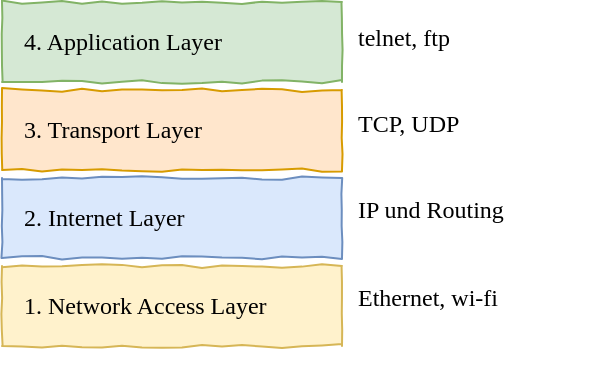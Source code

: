 <mxfile version="11.3.0" type="device" pages="1"><diagram id="kzCslXV91RSXXu7sZeA7" name="Page-1"><mxGraphModel dx="585" dy="339" grid="1" gridSize="10" guides="1" tooltips="1" connect="1" arrows="1" fold="1" page="1" pageScale="1" pageWidth="827" pageHeight="1169" math="0" shadow="0"><root><mxCell id="0"/><mxCell id="1" parent="0"/><mxCell id="0dIPTXNUF5xv-8uZ9A_J-43" value="&lt;font face=&quot;Comic Sans MS&quot; style=&quot;font-size: 12px;&quot;&gt;&lt;font style=&quot;font-size: 12px;&quot;&gt;&lt;span style=&quot;font-size: 12px;&quot;&gt;telnet, ftp&lt;br style=&quot;font-size: 12px;&quot;&gt;&lt;/span&gt;&lt;/font&gt;&lt;br style=&quot;font-size: 12px;&quot;&gt;&lt;br style=&quot;font-size: 12px;&quot;&gt;TCP, UDP&lt;br style=&quot;font-size: 12px;&quot;&gt;&lt;br style=&quot;font-size: 12px;&quot;&gt;&lt;br style=&quot;font-size: 12px;&quot;&gt;IP und Routing&lt;br style=&quot;font-size: 12px;&quot;&gt;&lt;br style=&quot;font-size: 12px;&quot;&gt;&lt;br style=&quot;font-size: 12px;&quot;&gt;Ethernet, wi-fi&lt;br style=&quot;font-size: 12px;&quot;&gt;&lt;/font&gt;" style="text;html=1;strokeColor=none;fillColor=none;align=left;verticalAlign=top;whiteSpace=wrap;rounded=0;comic=1;fontColor=#000000;fontSize=12;" parent="1" vertex="1"><mxGeometry x="461" y="535" width="127" height="180" as="geometry"/></mxCell><mxCell id="0dIPTXNUF5xv-8uZ9A_J-12" value="&lt;span style=&quot;font-family: &amp;#34;comic sans ms&amp;#34;&quot;&gt;&amp;nbsp; &amp;nbsp;&lt;/span&gt;&lt;font face=&quot;Comic Sans MS&quot;&gt;4. Application Layer&lt;/font&gt;" style="rounded=0;whiteSpace=wrap;html=1;comic=1;align=left;fillColor=#d5e8d4;strokeColor=#82b366;" parent="1" vertex="1"><mxGeometry x="285" y="531" width="170" height="40" as="geometry"/></mxCell><mxCell id="0dIPTXNUF5xv-8uZ9A_J-14" value="&lt;span style=&quot;font-family: &amp;#34;comic sans ms&amp;#34;&quot;&gt;&amp;nbsp; &amp;nbsp;&lt;/span&gt;&lt;font face=&quot;Comic Sans MS&quot;&gt;3. Transport Layer&lt;/font&gt;" style="rounded=0;whiteSpace=wrap;html=1;comic=1;align=left;fillColor=#ffe6cc;strokeColor=#d79b00;" parent="1" vertex="1"><mxGeometry x="285" y="575" width="170" height="40" as="geometry"/></mxCell><mxCell id="0dIPTXNUF5xv-8uZ9A_J-16" value="&lt;span style=&quot;font-family: &amp;#34;comic sans ms&amp;#34;&quot;&gt;&amp;nbsp; &amp;nbsp;&lt;/span&gt;&lt;font face=&quot;Comic Sans MS&quot;&gt;2. Internet Layer&lt;/font&gt;" style="rounded=0;whiteSpace=wrap;html=1;comic=1;align=left;fillColor=#dae8fc;strokeColor=#6c8ebf;" parent="1" vertex="1"><mxGeometry x="285" y="619" width="170" height="40" as="geometry"/></mxCell><mxCell id="0dIPTXNUF5xv-8uZ9A_J-18" value="&lt;font face=&quot;Comic Sans MS&quot;&gt;&amp;nbsp; &amp;nbsp;1. Network Access Layer&lt;/font&gt;" style="rounded=0;whiteSpace=wrap;html=1;comic=1;align=left;fillColor=#fff2cc;strokeColor=#d6b656;" parent="1" vertex="1"><mxGeometry x="285" y="663" width="170" height="40" as="geometry"/></mxCell></root></mxGraphModel></diagram></mxfile>